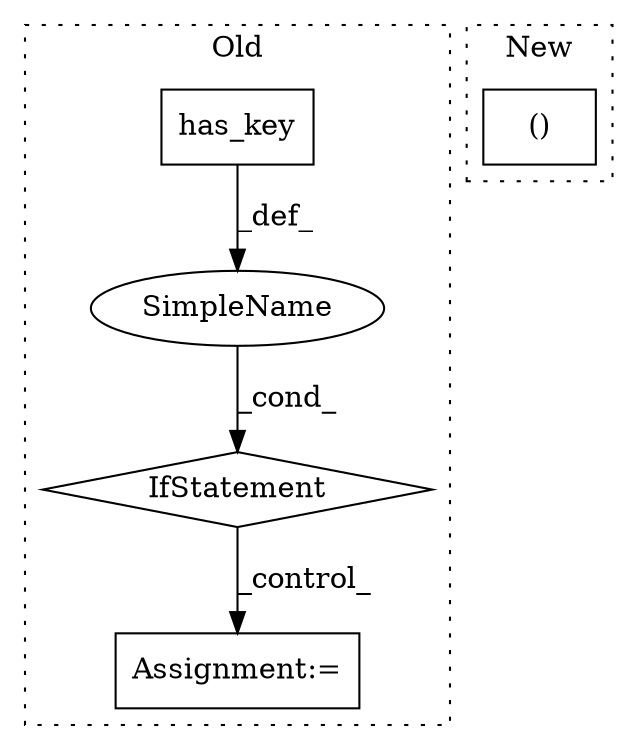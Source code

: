 digraph G {
subgraph cluster0 {
1 [label="has_key" a="32" s="7806,7824" l="8,1" shape="box"];
3 [label="IfStatement" a="25" s="7799,7825" l="4,2" shape="diamond"];
4 [label="Assignment:=" a="7" s="7850" l="1" shape="box"];
5 [label="SimpleName" a="42" s="" l="" shape="ellipse"];
label = "Old";
style="dotted";
}
subgraph cluster1 {
2 [label="()" a="106" s="6020" l="32" shape="box"];
label = "New";
style="dotted";
}
1 -> 5 [label="_def_"];
3 -> 4 [label="_control_"];
5 -> 3 [label="_cond_"];
}